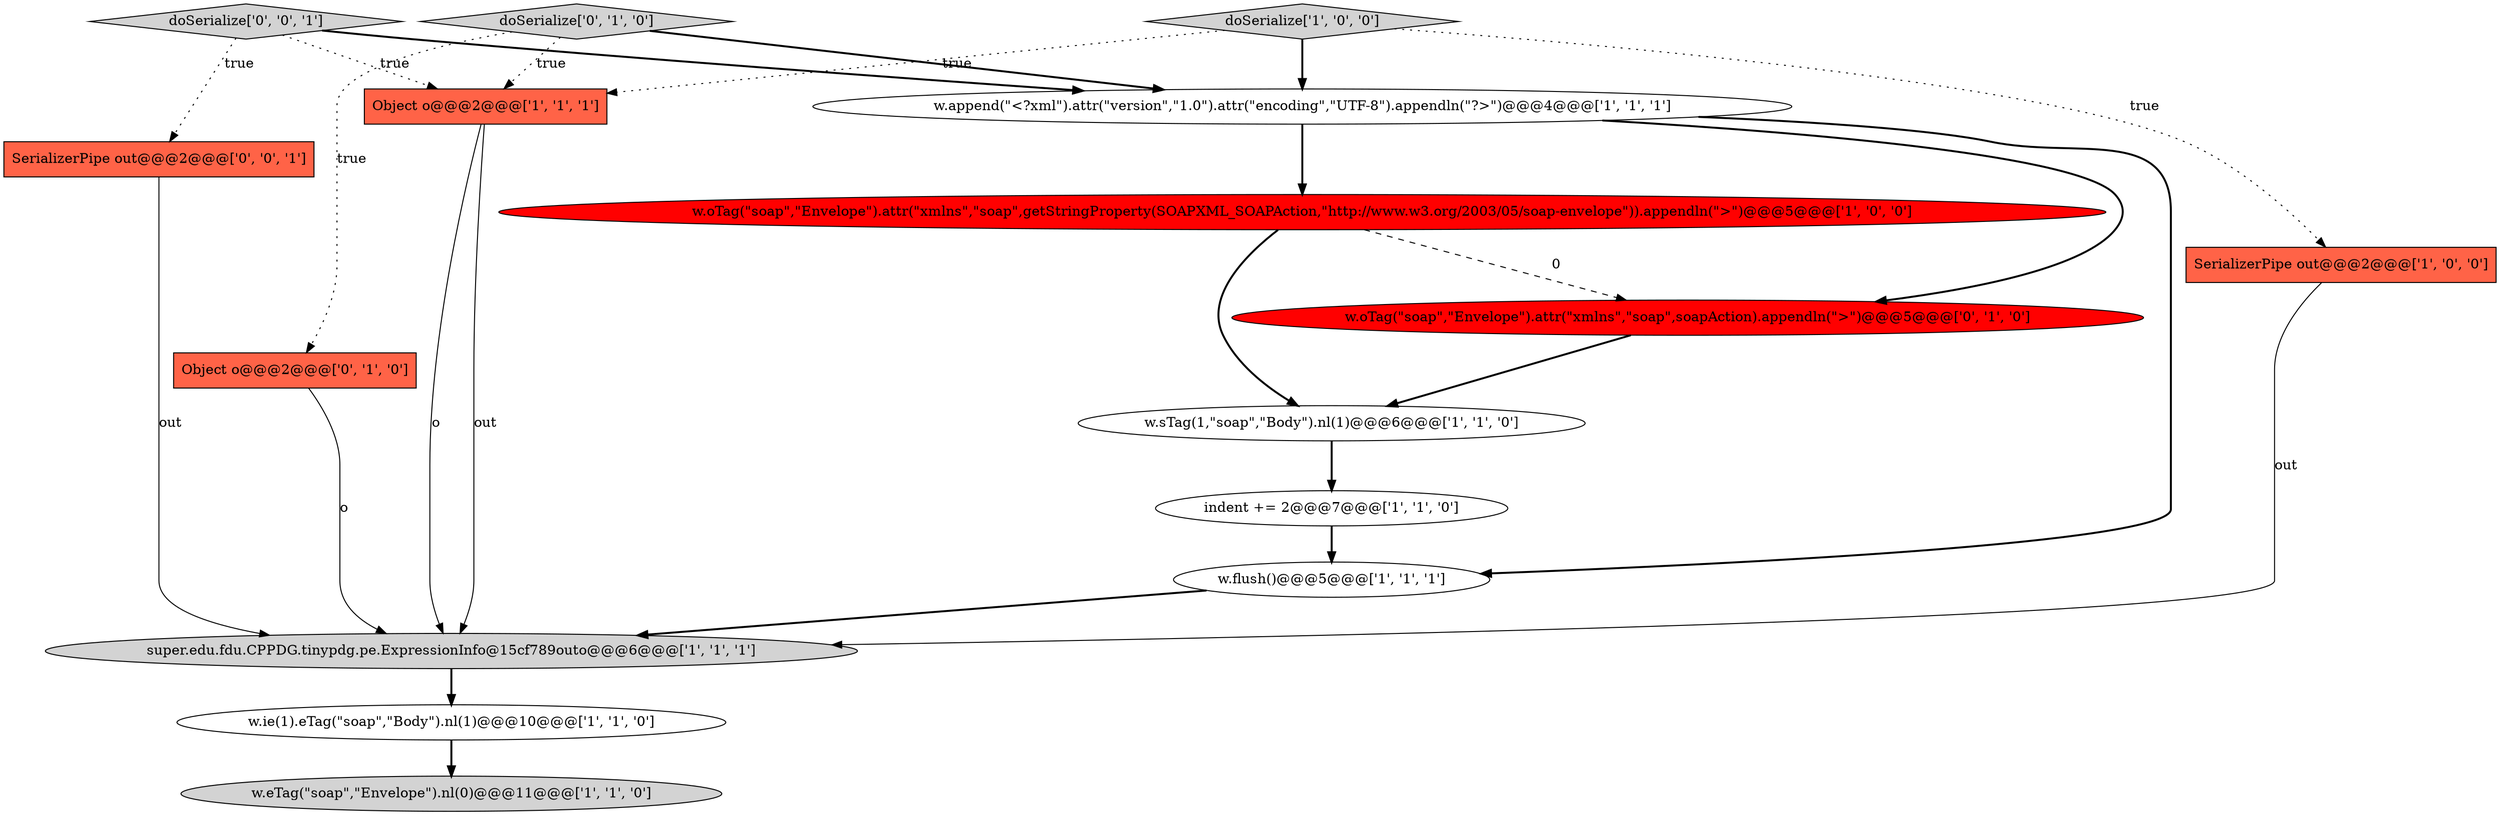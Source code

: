 digraph {
4 [style = filled, label = "super.edu.fdu.CPPDG.tinypdg.pe.ExpressionInfo@15cf789outo@@@6@@@['1', '1', '1']", fillcolor = lightgray, shape = ellipse image = "AAA0AAABBB1BBB"];
10 [style = filled, label = "w.eTag(\"soap\",\"Envelope\").nl(0)@@@11@@@['1', '1', '0']", fillcolor = lightgray, shape = ellipse image = "AAA0AAABBB1BBB"];
2 [style = filled, label = "Object o@@@2@@@['1', '1', '1']", fillcolor = tomato, shape = box image = "AAA0AAABBB1BBB"];
6 [style = filled, label = "indent += 2@@@7@@@['1', '1', '0']", fillcolor = white, shape = ellipse image = "AAA0AAABBB1BBB"];
11 [style = filled, label = "Object o@@@2@@@['0', '1', '0']", fillcolor = tomato, shape = box image = "AAA0AAABBB2BBB"];
14 [style = filled, label = "SerializerPipe out@@@2@@@['0', '0', '1']", fillcolor = tomato, shape = box image = "AAA0AAABBB3BBB"];
15 [style = filled, label = "doSerialize['0', '0', '1']", fillcolor = lightgray, shape = diamond image = "AAA0AAABBB3BBB"];
7 [style = filled, label = "w.flush()@@@5@@@['1', '1', '1']", fillcolor = white, shape = ellipse image = "AAA0AAABBB1BBB"];
3 [style = filled, label = "w.append(\"<?xml\").attr(\"version\",\"1.0\").attr(\"encoding\",\"UTF-8\").appendln(\"?>\")@@@4@@@['1', '1', '1']", fillcolor = white, shape = ellipse image = "AAA0AAABBB1BBB"];
0 [style = filled, label = "SerializerPipe out@@@2@@@['1', '0', '0']", fillcolor = tomato, shape = box image = "AAA0AAABBB1BBB"];
12 [style = filled, label = "w.oTag(\"soap\",\"Envelope\").attr(\"xmlns\",\"soap\",soapAction).appendln(\">\")@@@5@@@['0', '1', '0']", fillcolor = red, shape = ellipse image = "AAA1AAABBB2BBB"];
8 [style = filled, label = "doSerialize['1', '0', '0']", fillcolor = lightgray, shape = diamond image = "AAA0AAABBB1BBB"];
1 [style = filled, label = "w.ie(1).eTag(\"soap\",\"Body\").nl(1)@@@10@@@['1', '1', '0']", fillcolor = white, shape = ellipse image = "AAA0AAABBB1BBB"];
13 [style = filled, label = "doSerialize['0', '1', '0']", fillcolor = lightgray, shape = diamond image = "AAA0AAABBB2BBB"];
9 [style = filled, label = "w.sTag(1,\"soap\",\"Body\").nl(1)@@@6@@@['1', '1', '0']", fillcolor = white, shape = ellipse image = "AAA0AAABBB1BBB"];
5 [style = filled, label = "w.oTag(\"soap\",\"Envelope\").attr(\"xmlns\",\"soap\",getStringProperty(SOAPXML_SOAPAction,\"http://www.w3.org/2003/05/soap-envelope\")).appendln(\">\")@@@5@@@['1', '0', '0']", fillcolor = red, shape = ellipse image = "AAA1AAABBB1BBB"];
5->12 [style = dashed, label="0"];
11->4 [style = solid, label="o"];
5->9 [style = bold, label=""];
8->2 [style = dotted, label="true"];
15->2 [style = dotted, label="true"];
8->3 [style = bold, label=""];
7->4 [style = bold, label=""];
3->12 [style = bold, label=""];
15->14 [style = dotted, label="true"];
12->9 [style = bold, label=""];
15->3 [style = bold, label=""];
0->4 [style = solid, label="out"];
9->6 [style = bold, label=""];
14->4 [style = solid, label="out"];
13->2 [style = dotted, label="true"];
2->4 [style = solid, label="out"];
3->5 [style = bold, label=""];
13->3 [style = bold, label=""];
2->4 [style = solid, label="o"];
3->7 [style = bold, label=""];
13->11 [style = dotted, label="true"];
8->0 [style = dotted, label="true"];
4->1 [style = bold, label=""];
6->7 [style = bold, label=""];
1->10 [style = bold, label=""];
}
